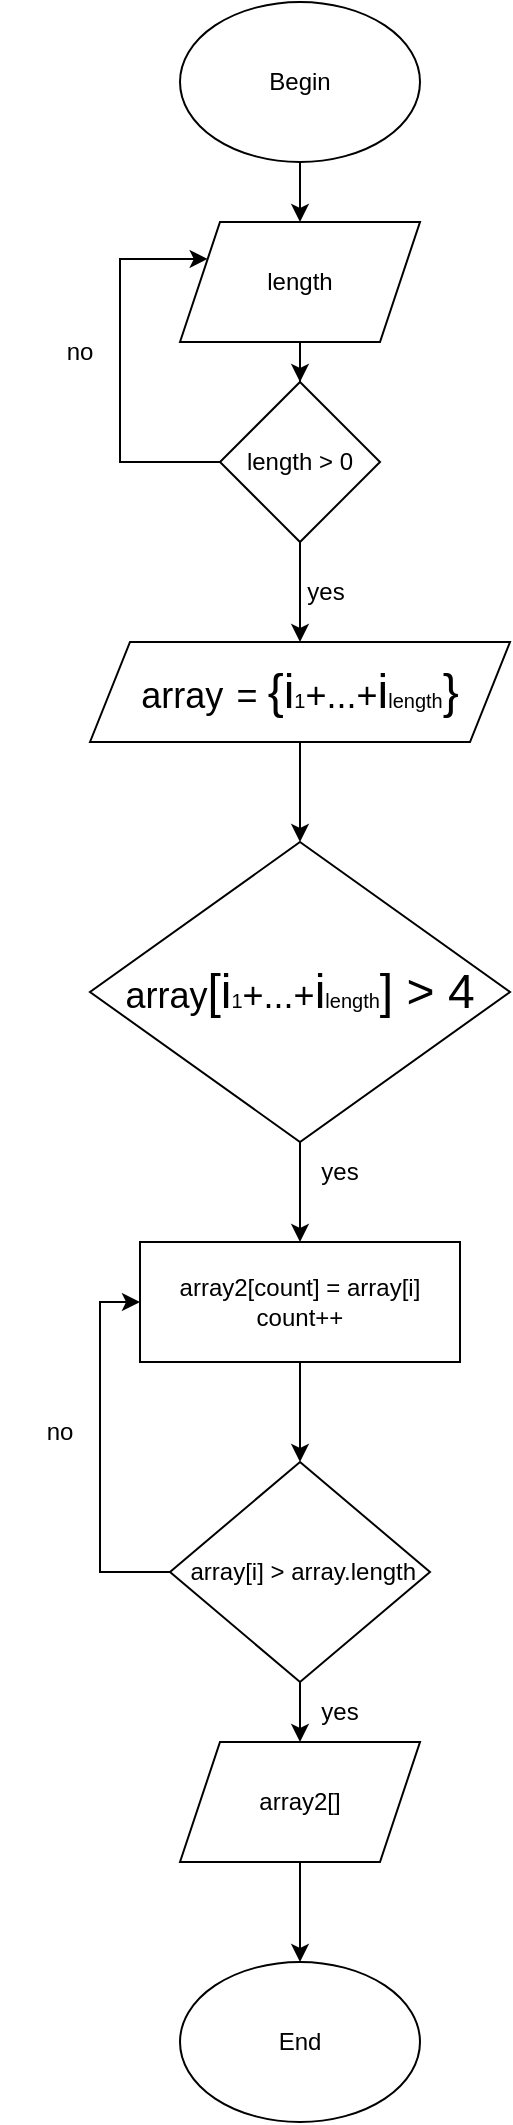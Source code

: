 <mxfile version="21.2.1" type="device">
  <diagram name="Страница 1" id="XauSKGKSw2o79-Ka04SH">
    <mxGraphModel dx="1366" dy="758" grid="1" gridSize="10" guides="1" tooltips="1" connect="1" arrows="1" fold="1" page="1" pageScale="1" pageWidth="827" pageHeight="1169" math="0" shadow="0">
      <root>
        <mxCell id="0" />
        <mxCell id="1" parent="0" />
        <mxCell id="hR2GHE-QKQuzmA2FVD8o-4" value="" style="edgeStyle=orthogonalEdgeStyle;rounded=0;orthogonalLoop=1;jettySize=auto;html=1;" edge="1" parent="1" source="hR2GHE-QKQuzmA2FVD8o-1" target="hR2GHE-QKQuzmA2FVD8o-3">
          <mxGeometry relative="1" as="geometry" />
        </mxCell>
        <mxCell id="hR2GHE-QKQuzmA2FVD8o-1" value="Begin" style="ellipse;whiteSpace=wrap;html=1;" vertex="1" parent="1">
          <mxGeometry x="340" y="30" width="120" height="80" as="geometry" />
        </mxCell>
        <mxCell id="hR2GHE-QKQuzmA2FVD8o-6" value="" style="edgeStyle=orthogonalEdgeStyle;rounded=0;orthogonalLoop=1;jettySize=auto;html=1;" edge="1" parent="1" source="hR2GHE-QKQuzmA2FVD8o-7" target="hR2GHE-QKQuzmA2FVD8o-5">
          <mxGeometry relative="1" as="geometry" />
        </mxCell>
        <mxCell id="hR2GHE-QKQuzmA2FVD8o-3" value="length" style="shape=parallelogram;perimeter=parallelogramPerimeter;whiteSpace=wrap;html=1;fixedSize=1;" vertex="1" parent="1">
          <mxGeometry x="340" y="140" width="120" height="60" as="geometry" />
        </mxCell>
        <mxCell id="hR2GHE-QKQuzmA2FVD8o-13" value="" style="edgeStyle=orthogonalEdgeStyle;rounded=0;orthogonalLoop=1;jettySize=auto;html=1;" edge="1" parent="1" source="hR2GHE-QKQuzmA2FVD8o-5" target="hR2GHE-QKQuzmA2FVD8o-12">
          <mxGeometry relative="1" as="geometry" />
        </mxCell>
        <mxCell id="hR2GHE-QKQuzmA2FVD8o-5" value="&lt;font style=&quot;&quot;&gt;&lt;font style=&quot;font-size: 18px;&quot;&gt;array&lt;/font&gt;&lt;span style=&quot;font-size: 24px;&quot;&gt; &lt;/span&gt;&lt;font style=&quot;font-size: 18px;&quot;&gt;= &lt;/font&gt;&lt;span style=&quot;font-size: 24px;&quot;&gt;{i&lt;/span&gt;&lt;/font&gt;&lt;font style=&quot;&quot;&gt;&lt;span style=&quot;font-size: 10px;&quot;&gt;1&lt;/span&gt;&lt;font style=&quot;font-size: 18px;&quot;&gt;+...+&lt;/font&gt;&lt;font style=&quot;font-size: 24px; border-color: var(--border-color);&quot;&gt;i&lt;/font&gt;&lt;font style=&quot;border-color: var(--border-color); font-size: 10px;&quot;&gt;length&lt;/font&gt;&lt;font style=&quot;border-color: var(--border-color); font-size: 24px;&quot;&gt;}&lt;/font&gt;&lt;br&gt;&lt;/font&gt;" style="shape=parallelogram;perimeter=parallelogramPerimeter;whiteSpace=wrap;html=1;fixedSize=1;" vertex="1" parent="1">
          <mxGeometry x="295" y="350" width="210" height="50" as="geometry" />
        </mxCell>
        <mxCell id="hR2GHE-QKQuzmA2FVD8o-8" value="" style="edgeStyle=orthogonalEdgeStyle;rounded=0;orthogonalLoop=1;jettySize=auto;html=1;" edge="1" parent="1" source="hR2GHE-QKQuzmA2FVD8o-3" target="hR2GHE-QKQuzmA2FVD8o-7">
          <mxGeometry relative="1" as="geometry">
            <mxPoint x="400" y="200" as="sourcePoint" />
            <mxPoint x="400" y="330" as="targetPoint" />
          </mxGeometry>
        </mxCell>
        <mxCell id="hR2GHE-QKQuzmA2FVD8o-9" style="edgeStyle=orthogonalEdgeStyle;rounded=0;orthogonalLoop=1;jettySize=auto;html=1;entryX=0;entryY=0.25;entryDx=0;entryDy=0;" edge="1" parent="1" source="hR2GHE-QKQuzmA2FVD8o-7" target="hR2GHE-QKQuzmA2FVD8o-3">
          <mxGeometry relative="1" as="geometry">
            <Array as="points">
              <mxPoint x="310" y="260" />
              <mxPoint x="310" y="159" />
            </Array>
          </mxGeometry>
        </mxCell>
        <mxCell id="hR2GHE-QKQuzmA2FVD8o-7" value="length &amp;gt; 0" style="rhombus;whiteSpace=wrap;html=1;" vertex="1" parent="1">
          <mxGeometry x="360" y="220" width="80" height="80" as="geometry" />
        </mxCell>
        <mxCell id="hR2GHE-QKQuzmA2FVD8o-10" value="yes" style="text;html=1;strokeColor=none;fillColor=none;align=center;verticalAlign=middle;whiteSpace=wrap;rounded=0;" vertex="1" parent="1">
          <mxGeometry x="383" y="310" width="60" height="30" as="geometry" />
        </mxCell>
        <mxCell id="hR2GHE-QKQuzmA2FVD8o-11" value="no" style="text;html=1;strokeColor=none;fillColor=none;align=center;verticalAlign=middle;whiteSpace=wrap;rounded=0;" vertex="1" parent="1">
          <mxGeometry x="260" y="190" width="60" height="30" as="geometry" />
        </mxCell>
        <mxCell id="hR2GHE-QKQuzmA2FVD8o-15" value="" style="edgeStyle=orthogonalEdgeStyle;rounded=0;orthogonalLoop=1;jettySize=auto;html=1;" edge="1" parent="1" source="hR2GHE-QKQuzmA2FVD8o-12" target="hR2GHE-QKQuzmA2FVD8o-14">
          <mxGeometry relative="1" as="geometry" />
        </mxCell>
        <mxCell id="hR2GHE-QKQuzmA2FVD8o-12" value="&lt;font style=&quot;border-color: var(--border-color);&quot;&gt;&lt;font style=&quot;border-color: var(--border-color); font-size: 18px;&quot;&gt;array&lt;/font&gt;&lt;font style=&quot;border-color: var(--border-color); font-size: 24px;&quot;&gt;[&lt;/font&gt;&lt;span style=&quot;border-color: var(--border-color); font-size: 24px;&quot;&gt;i&lt;/span&gt;&lt;/font&gt;&lt;font style=&quot;border-color: var(--border-color);&quot;&gt;&lt;span style=&quot;border-color: var(--border-color); font-size: 10px;&quot;&gt;1&lt;/span&gt;&lt;font style=&quot;border-color: var(--border-color); font-size: 18px;&quot;&gt;+...+&lt;/font&gt;&lt;font style=&quot;border-color: var(--border-color); font-size: 24px;&quot;&gt;i&lt;/font&gt;&lt;font style=&quot;border-color: var(--border-color); font-size: 10px;&quot;&gt;length&lt;/font&gt;&lt;font style=&quot;border-color: var(--border-color); font-size: 24px;&quot;&gt;] &amp;gt; 4&lt;/font&gt;&lt;/font&gt;" style="rhombus;whiteSpace=wrap;html=1;" vertex="1" parent="1">
          <mxGeometry x="295" y="450" width="210" height="150" as="geometry" />
        </mxCell>
        <mxCell id="hR2GHE-QKQuzmA2FVD8o-14" value="array2[count] = array[i]&lt;br&gt;count++" style="rounded=0;whiteSpace=wrap;html=1;" vertex="1" parent="1">
          <mxGeometry x="320" y="650" width="160" height="60" as="geometry" />
        </mxCell>
        <mxCell id="hR2GHE-QKQuzmA2FVD8o-17" value="yes" style="text;html=1;strokeColor=none;fillColor=none;align=center;verticalAlign=middle;whiteSpace=wrap;rounded=0;" vertex="1" parent="1">
          <mxGeometry x="390" y="600" width="60" height="30" as="geometry" />
        </mxCell>
        <mxCell id="hR2GHE-QKQuzmA2FVD8o-21" value="" style="edgeStyle=orthogonalEdgeStyle;rounded=0;orthogonalLoop=1;jettySize=auto;html=1;" edge="1" parent="1" source="hR2GHE-QKQuzmA2FVD8o-18" target="hR2GHE-QKQuzmA2FVD8o-20">
          <mxGeometry relative="1" as="geometry" />
        </mxCell>
        <mxCell id="hR2GHE-QKQuzmA2FVD8o-28" style="edgeStyle=orthogonalEdgeStyle;rounded=0;orthogonalLoop=1;jettySize=auto;html=1;entryX=0;entryY=0.5;entryDx=0;entryDy=0;exitX=0;exitY=0.5;exitDx=0;exitDy=0;" edge="1" parent="1" source="hR2GHE-QKQuzmA2FVD8o-23" target="hR2GHE-QKQuzmA2FVD8o-14">
          <mxGeometry relative="1" as="geometry">
            <Array as="points">
              <mxPoint x="300" y="815" />
              <mxPoint x="300" y="680" />
            </Array>
          </mxGeometry>
        </mxCell>
        <mxCell id="hR2GHE-QKQuzmA2FVD8o-18" value="array2[]" style="shape=parallelogram;perimeter=parallelogramPerimeter;whiteSpace=wrap;html=1;fixedSize=1;" vertex="1" parent="1">
          <mxGeometry x="340" y="900" width="120" height="60" as="geometry" />
        </mxCell>
        <mxCell id="hR2GHE-QKQuzmA2FVD8o-20" value="End" style="ellipse;whiteSpace=wrap;html=1;" vertex="1" parent="1">
          <mxGeometry x="340" y="1010" width="120" height="80" as="geometry" />
        </mxCell>
        <mxCell id="hR2GHE-QKQuzmA2FVD8o-24" value="" style="edgeStyle=orthogonalEdgeStyle;rounded=0;orthogonalLoop=1;jettySize=auto;html=1;" edge="1" parent="1" source="hR2GHE-QKQuzmA2FVD8o-14" target="hR2GHE-QKQuzmA2FVD8o-23">
          <mxGeometry relative="1" as="geometry">
            <mxPoint x="400" y="710" as="sourcePoint" />
            <mxPoint x="400" y="830" as="targetPoint" />
          </mxGeometry>
        </mxCell>
        <mxCell id="hR2GHE-QKQuzmA2FVD8o-25" value="" style="edgeStyle=orthogonalEdgeStyle;rounded=0;orthogonalLoop=1;jettySize=auto;html=1;" edge="1" parent="1" source="hR2GHE-QKQuzmA2FVD8o-23" target="hR2GHE-QKQuzmA2FVD8o-18">
          <mxGeometry relative="1" as="geometry" />
        </mxCell>
        <mxCell id="hR2GHE-QKQuzmA2FVD8o-23" value="&amp;nbsp;array[i] &amp;gt; array.length" style="rhombus;whiteSpace=wrap;html=1;" vertex="1" parent="1">
          <mxGeometry x="335" y="760" width="130" height="110" as="geometry" />
        </mxCell>
        <mxCell id="hR2GHE-QKQuzmA2FVD8o-26" value="yes" style="text;html=1;strokeColor=none;fillColor=none;align=center;verticalAlign=middle;whiteSpace=wrap;rounded=0;" vertex="1" parent="1">
          <mxGeometry x="390" y="870" width="60" height="30" as="geometry" />
        </mxCell>
        <mxCell id="hR2GHE-QKQuzmA2FVD8o-27" value="no" style="text;html=1;strokeColor=none;fillColor=none;align=center;verticalAlign=middle;whiteSpace=wrap;rounded=0;" vertex="1" parent="1">
          <mxGeometry x="250" y="730" width="60" height="30" as="geometry" />
        </mxCell>
      </root>
    </mxGraphModel>
  </diagram>
</mxfile>
